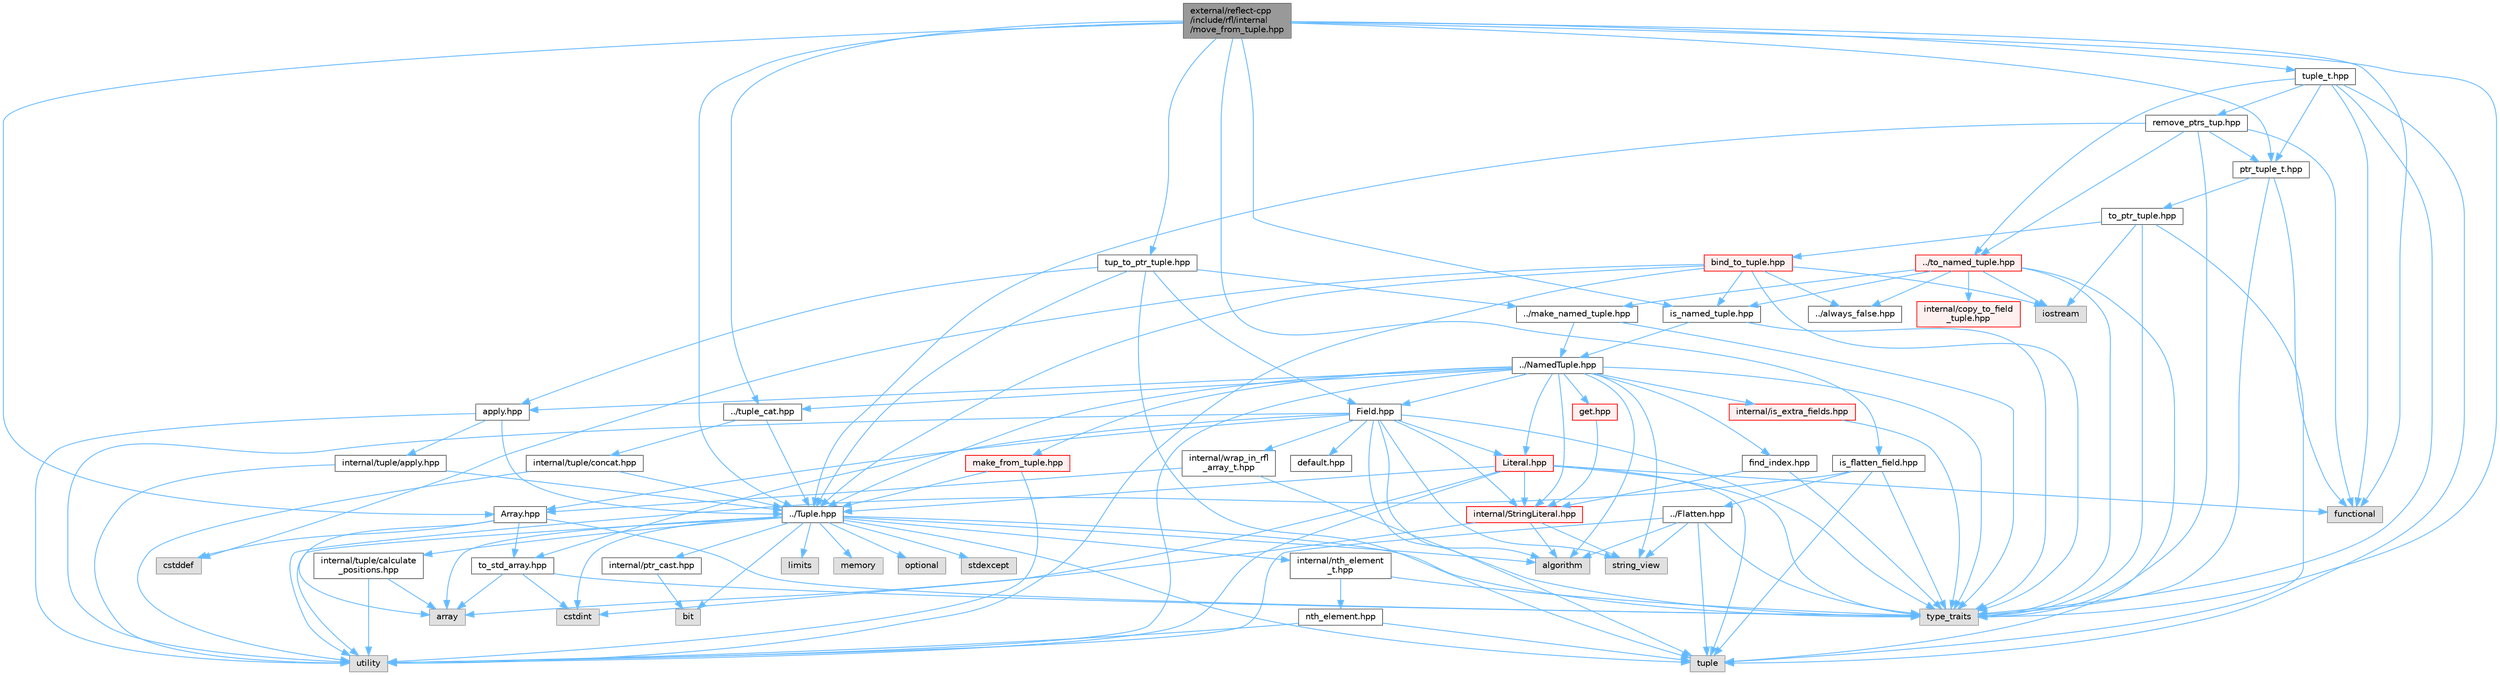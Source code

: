 digraph "external/reflect-cpp/include/rfl/internal/move_from_tuple.hpp"
{
 // LATEX_PDF_SIZE
  bgcolor="transparent";
  edge [fontname=Helvetica,fontsize=10,labelfontname=Helvetica,labelfontsize=10];
  node [fontname=Helvetica,fontsize=10,shape=box,height=0.2,width=0.4];
  Node1 [id="Node000001",label="external/reflect-cpp\l/include/rfl/internal\l/move_from_tuple.hpp",height=0.2,width=0.4,color="gray40", fillcolor="grey60", style="filled", fontcolor="black",tooltip=" "];
  Node1 -> Node2 [id="edge1_Node000001_Node000002",color="steelblue1",style="solid",tooltip=" "];
  Node2 [id="Node000002",label="functional",height=0.2,width=0.4,color="grey60", fillcolor="#E0E0E0", style="filled",tooltip=" "];
  Node1 -> Node3 [id="edge2_Node000001_Node000003",color="steelblue1",style="solid",tooltip=" "];
  Node3 [id="Node000003",label="type_traits",height=0.2,width=0.4,color="grey60", fillcolor="#E0E0E0", style="filled",tooltip=" "];
  Node1 -> Node4 [id="edge3_Node000001_Node000004",color="steelblue1",style="solid",tooltip=" "];
  Node4 [id="Node000004",label="../Tuple.hpp",height=0.2,width=0.4,color="grey40", fillcolor="white", style="filled",URL="$_tuple_8hpp.html",tooltip=" "];
  Node4 -> Node5 [id="edge4_Node000004_Node000005",color="steelblue1",style="solid",tooltip=" "];
  Node5 [id="Node000005",label="algorithm",height=0.2,width=0.4,color="grey60", fillcolor="#E0E0E0", style="filled",tooltip=" "];
  Node4 -> Node6 [id="edge5_Node000004_Node000006",color="steelblue1",style="solid",tooltip=" "];
  Node6 [id="Node000006",label="array",height=0.2,width=0.4,color="grey60", fillcolor="#E0E0E0", style="filled",tooltip=" "];
  Node4 -> Node7 [id="edge6_Node000004_Node000007",color="steelblue1",style="solid",tooltip=" "];
  Node7 [id="Node000007",label="bit",height=0.2,width=0.4,color="grey60", fillcolor="#E0E0E0", style="filled",tooltip=" "];
  Node4 -> Node8 [id="edge7_Node000004_Node000008",color="steelblue1",style="solid",tooltip=" "];
  Node8 [id="Node000008",label="cstdint",height=0.2,width=0.4,color="grey60", fillcolor="#E0E0E0", style="filled",tooltip=" "];
  Node4 -> Node9 [id="edge8_Node000004_Node000009",color="steelblue1",style="solid",tooltip=" "];
  Node9 [id="Node000009",label="limits",height=0.2,width=0.4,color="grey60", fillcolor="#E0E0E0", style="filled",tooltip=" "];
  Node4 -> Node10 [id="edge9_Node000004_Node000010",color="steelblue1",style="solid",tooltip=" "];
  Node10 [id="Node000010",label="memory",height=0.2,width=0.4,color="grey60", fillcolor="#E0E0E0", style="filled",tooltip=" "];
  Node4 -> Node11 [id="edge10_Node000004_Node000011",color="steelblue1",style="solid",tooltip=" "];
  Node11 [id="Node000011",label="optional",height=0.2,width=0.4,color="grey60", fillcolor="#E0E0E0", style="filled",tooltip=" "];
  Node4 -> Node12 [id="edge11_Node000004_Node000012",color="steelblue1",style="solid",tooltip=" "];
  Node12 [id="Node000012",label="stdexcept",height=0.2,width=0.4,color="grey60", fillcolor="#E0E0E0", style="filled",tooltip=" "];
  Node4 -> Node13 [id="edge12_Node000004_Node000013",color="steelblue1",style="solid",tooltip=" "];
  Node13 [id="Node000013",label="tuple",height=0.2,width=0.4,color="grey60", fillcolor="#E0E0E0", style="filled",tooltip=" "];
  Node4 -> Node3 [id="edge13_Node000004_Node000003",color="steelblue1",style="solid",tooltip=" "];
  Node4 -> Node14 [id="edge14_Node000004_Node000014",color="steelblue1",style="solid",tooltip=" "];
  Node14 [id="Node000014",label="utility",height=0.2,width=0.4,color="grey60", fillcolor="#E0E0E0", style="filled",tooltip=" "];
  Node4 -> Node15 [id="edge15_Node000004_Node000015",color="steelblue1",style="solid",tooltip=" "];
  Node15 [id="Node000015",label="internal/nth_element\l_t.hpp",height=0.2,width=0.4,color="grey40", fillcolor="white", style="filled",URL="$nth__element__t_8hpp.html",tooltip=" "];
  Node15 -> Node3 [id="edge16_Node000015_Node000003",color="steelblue1",style="solid",tooltip=" "];
  Node15 -> Node16 [id="edge17_Node000015_Node000016",color="steelblue1",style="solid",tooltip=" "];
  Node16 [id="Node000016",label="nth_element.hpp",height=0.2,width=0.4,color="grey40", fillcolor="white", style="filled",URL="$nth__element_8hpp.html",tooltip=" "];
  Node16 -> Node13 [id="edge18_Node000016_Node000013",color="steelblue1",style="solid",tooltip=" "];
  Node16 -> Node14 [id="edge19_Node000016_Node000014",color="steelblue1",style="solid",tooltip=" "];
  Node4 -> Node17 [id="edge20_Node000004_Node000017",color="steelblue1",style="solid",tooltip=" "];
  Node17 [id="Node000017",label="internal/ptr_cast.hpp",height=0.2,width=0.4,color="grey40", fillcolor="white", style="filled",URL="$ptr__cast_8hpp.html",tooltip=" "];
  Node17 -> Node7 [id="edge21_Node000017_Node000007",color="steelblue1",style="solid",tooltip=" "];
  Node4 -> Node18 [id="edge22_Node000004_Node000018",color="steelblue1",style="solid",tooltip=" "];
  Node18 [id="Node000018",label="internal/tuple/calculate\l_positions.hpp",height=0.2,width=0.4,color="grey40", fillcolor="white", style="filled",URL="$calculate__positions_8hpp.html",tooltip=" "];
  Node18 -> Node6 [id="edge23_Node000018_Node000006",color="steelblue1",style="solid",tooltip=" "];
  Node18 -> Node14 [id="edge24_Node000018_Node000014",color="steelblue1",style="solid",tooltip=" "];
  Node1 -> Node19 [id="edge25_Node000001_Node000019",color="steelblue1",style="solid",tooltip=" "];
  Node19 [id="Node000019",label="../tuple_cat.hpp",height=0.2,width=0.4,color="grey40", fillcolor="white", style="filled",URL="$tuple__cat_8hpp.html",tooltip=" "];
  Node19 -> Node4 [id="edge26_Node000019_Node000004",color="steelblue1",style="solid",tooltip=" "];
  Node19 -> Node20 [id="edge27_Node000019_Node000020",color="steelblue1",style="solid",tooltip=" "];
  Node20 [id="Node000020",label="internal/tuple/concat.hpp",height=0.2,width=0.4,color="grey40", fillcolor="white", style="filled",URL="$concat_8hpp.html",tooltip=" "];
  Node20 -> Node14 [id="edge28_Node000020_Node000014",color="steelblue1",style="solid",tooltip=" "];
  Node20 -> Node4 [id="edge29_Node000020_Node000004",color="steelblue1",style="solid",tooltip=" "];
  Node1 -> Node21 [id="edge30_Node000001_Node000021",color="steelblue1",style="solid",tooltip=" "];
  Node21 [id="Node000021",label="Array.hpp",height=0.2,width=0.4,color="grey40", fillcolor="white", style="filled",URL="$_array_8hpp.html",tooltip=" "];
  Node21 -> Node6 [id="edge31_Node000021_Node000006",color="steelblue1",style="solid",tooltip=" "];
  Node21 -> Node22 [id="edge32_Node000021_Node000022",color="steelblue1",style="solid",tooltip=" "];
  Node22 [id="Node000022",label="cstddef",height=0.2,width=0.4,color="grey60", fillcolor="#E0E0E0", style="filled",tooltip=" "];
  Node21 -> Node3 [id="edge33_Node000021_Node000003",color="steelblue1",style="solid",tooltip=" "];
  Node21 -> Node23 [id="edge34_Node000021_Node000023",color="steelblue1",style="solid",tooltip=" "];
  Node23 [id="Node000023",label="to_std_array.hpp",height=0.2,width=0.4,color="grey40", fillcolor="white", style="filled",URL="$to__std__array_8hpp.html",tooltip=" "];
  Node23 -> Node6 [id="edge35_Node000023_Node000006",color="steelblue1",style="solid",tooltip=" "];
  Node23 -> Node8 [id="edge36_Node000023_Node000008",color="steelblue1",style="solid",tooltip=" "];
  Node23 -> Node3 [id="edge37_Node000023_Node000003",color="steelblue1",style="solid",tooltip=" "];
  Node1 -> Node24 [id="edge38_Node000001_Node000024",color="steelblue1",style="solid",tooltip=" "];
  Node24 [id="Node000024",label="is_flatten_field.hpp",height=0.2,width=0.4,color="grey40", fillcolor="white", style="filled",URL="$is__flatten__field_8hpp.html",tooltip=" "];
  Node24 -> Node13 [id="edge39_Node000024_Node000013",color="steelblue1",style="solid",tooltip=" "];
  Node24 -> Node3 [id="edge40_Node000024_Node000003",color="steelblue1",style="solid",tooltip=" "];
  Node24 -> Node14 [id="edge41_Node000024_Node000014",color="steelblue1",style="solid",tooltip=" "];
  Node24 -> Node25 [id="edge42_Node000024_Node000025",color="steelblue1",style="solid",tooltip=" "];
  Node25 [id="Node000025",label="../Flatten.hpp",height=0.2,width=0.4,color="grey40", fillcolor="white", style="filled",URL="$_flatten_8hpp.html",tooltip=" "];
  Node25 -> Node5 [id="edge43_Node000025_Node000005",color="steelblue1",style="solid",tooltip=" "];
  Node25 -> Node26 [id="edge44_Node000025_Node000026",color="steelblue1",style="solid",tooltip=" "];
  Node26 [id="Node000026",label="string_view",height=0.2,width=0.4,color="grey60", fillcolor="#E0E0E0", style="filled",tooltip=" "];
  Node25 -> Node13 [id="edge45_Node000025_Node000013",color="steelblue1",style="solid",tooltip=" "];
  Node25 -> Node3 [id="edge46_Node000025_Node000003",color="steelblue1",style="solid",tooltip=" "];
  Node25 -> Node14 [id="edge47_Node000025_Node000014",color="steelblue1",style="solid",tooltip=" "];
  Node1 -> Node27 [id="edge48_Node000001_Node000027",color="steelblue1",style="solid",tooltip=" "];
  Node27 [id="Node000027",label="is_named_tuple.hpp",height=0.2,width=0.4,color="grey40", fillcolor="white", style="filled",URL="$is__named__tuple_8hpp.html",tooltip=" "];
  Node27 -> Node3 [id="edge49_Node000027_Node000003",color="steelblue1",style="solid",tooltip=" "];
  Node27 -> Node28 [id="edge50_Node000027_Node000028",color="steelblue1",style="solid",tooltip=" "];
  Node28 [id="Node000028",label="../NamedTuple.hpp",height=0.2,width=0.4,color="grey40", fillcolor="white", style="filled",URL="$_named_tuple_8hpp.html",tooltip=" "];
  Node28 -> Node5 [id="edge51_Node000028_Node000005",color="steelblue1",style="solid",tooltip=" "];
  Node28 -> Node26 [id="edge52_Node000028_Node000026",color="steelblue1",style="solid",tooltip=" "];
  Node28 -> Node3 [id="edge53_Node000028_Node000003",color="steelblue1",style="solid",tooltip=" "];
  Node28 -> Node14 [id="edge54_Node000028_Node000014",color="steelblue1",style="solid",tooltip=" "];
  Node28 -> Node29 [id="edge55_Node000028_Node000029",color="steelblue1",style="solid",tooltip=" "];
  Node29 [id="Node000029",label="Field.hpp",height=0.2,width=0.4,color="grey40", fillcolor="white", style="filled",URL="$_field_8hpp.html",tooltip=" "];
  Node29 -> Node5 [id="edge56_Node000029_Node000005",color="steelblue1",style="solid",tooltip=" "];
  Node29 -> Node26 [id="edge57_Node000029_Node000026",color="steelblue1",style="solid",tooltip=" "];
  Node29 -> Node13 [id="edge58_Node000029_Node000013",color="steelblue1",style="solid",tooltip=" "];
  Node29 -> Node3 [id="edge59_Node000029_Node000003",color="steelblue1",style="solid",tooltip=" "];
  Node29 -> Node14 [id="edge60_Node000029_Node000014",color="steelblue1",style="solid",tooltip=" "];
  Node29 -> Node30 [id="edge61_Node000029_Node000030",color="steelblue1",style="solid",tooltip=" "];
  Node30 [id="Node000030",label="Literal.hpp",height=0.2,width=0.4,color="red", fillcolor="#FFF0F0", style="filled",URL="$_literal_8hpp.html",tooltip=" "];
  Node30 -> Node8 [id="edge62_Node000030_Node000008",color="steelblue1",style="solid",tooltip=" "];
  Node30 -> Node2 [id="edge63_Node000030_Node000002",color="steelblue1",style="solid",tooltip=" "];
  Node30 -> Node13 [id="edge64_Node000030_Node000013",color="steelblue1",style="solid",tooltip=" "];
  Node30 -> Node3 [id="edge65_Node000030_Node000003",color="steelblue1",style="solid",tooltip=" "];
  Node30 -> Node14 [id="edge66_Node000030_Node000014",color="steelblue1",style="solid",tooltip=" "];
  Node30 -> Node4 [id="edge67_Node000030_Node000004",color="steelblue1",style="solid",tooltip=" "];
  Node30 -> Node37 [id="edge68_Node000030_Node000037",color="steelblue1",style="solid",tooltip=" "];
  Node37 [id="Node000037",label="internal/StringLiteral.hpp",height=0.2,width=0.4,color="red", fillcolor="#FFF0F0", style="filled",URL="$_string_literal_8hpp.html",tooltip=" "];
  Node37 -> Node5 [id="edge69_Node000037_Node000005",color="steelblue1",style="solid",tooltip=" "];
  Node37 -> Node6 [id="edge70_Node000037_Node000006",color="steelblue1",style="solid",tooltip=" "];
  Node37 -> Node26 [id="edge71_Node000037_Node000026",color="steelblue1",style="solid",tooltip=" "];
  Node29 -> Node39 [id="edge72_Node000029_Node000039",color="steelblue1",style="solid",tooltip=" "];
  Node39 [id="Node000039",label="default.hpp",height=0.2,width=0.4,color="grey40", fillcolor="white", style="filled",URL="$default_8hpp.html",tooltip=" "];
  Node29 -> Node21 [id="edge73_Node000029_Node000021",color="steelblue1",style="solid",tooltip=" "];
  Node29 -> Node37 [id="edge74_Node000029_Node000037",color="steelblue1",style="solid",tooltip=" "];
  Node29 -> Node23 [id="edge75_Node000029_Node000023",color="steelblue1",style="solid",tooltip=" "];
  Node29 -> Node40 [id="edge76_Node000029_Node000040",color="steelblue1",style="solid",tooltip=" "];
  Node40 [id="Node000040",label="internal/wrap_in_rfl\l_array_t.hpp",height=0.2,width=0.4,color="grey40", fillcolor="white", style="filled",URL="$wrap__in__rfl__array__t_8hpp.html",tooltip=" "];
  Node40 -> Node3 [id="edge77_Node000040_Node000003",color="steelblue1",style="solid",tooltip=" "];
  Node40 -> Node21 [id="edge78_Node000040_Node000021",color="steelblue1",style="solid",tooltip=" "];
  Node28 -> Node30 [id="edge79_Node000028_Node000030",color="steelblue1",style="solid",tooltip=" "];
  Node28 -> Node4 [id="edge80_Node000028_Node000004",color="steelblue1",style="solid",tooltip=" "];
  Node28 -> Node41 [id="edge81_Node000028_Node000041",color="steelblue1",style="solid",tooltip=" "];
  Node41 [id="Node000041",label="apply.hpp",height=0.2,width=0.4,color="grey40", fillcolor="white", style="filled",URL="$apply_8hpp.html",tooltip=" "];
  Node41 -> Node14 [id="edge82_Node000041_Node000014",color="steelblue1",style="solid",tooltip=" "];
  Node41 -> Node4 [id="edge83_Node000041_Node000004",color="steelblue1",style="solid",tooltip=" "];
  Node41 -> Node42 [id="edge84_Node000041_Node000042",color="steelblue1",style="solid",tooltip=" "];
  Node42 [id="Node000042",label="internal/tuple/apply.hpp",height=0.2,width=0.4,color="grey40", fillcolor="white", style="filled",URL="$internal_2tuple_2apply_8hpp.html",tooltip=" "];
  Node42 -> Node14 [id="edge85_Node000042_Node000014",color="steelblue1",style="solid",tooltip=" "];
  Node42 -> Node4 [id="edge86_Node000042_Node000004",color="steelblue1",style="solid",tooltip=" "];
  Node28 -> Node43 [id="edge87_Node000028_Node000043",color="steelblue1",style="solid",tooltip=" "];
  Node43 [id="Node000043",label="get.hpp",height=0.2,width=0.4,color="red", fillcolor="#FFF0F0", style="filled",URL="$get_8hpp.html",tooltip=" "];
  Node43 -> Node37 [id="edge88_Node000043_Node000037",color="steelblue1",style="solid",tooltip=" "];
  Node28 -> Node37 [id="edge89_Node000028_Node000037",color="steelblue1",style="solid",tooltip=" "];
  Node28 -> Node46 [id="edge90_Node000028_Node000046",color="steelblue1",style="solid",tooltip=" "];
  Node46 [id="Node000046",label="find_index.hpp",height=0.2,width=0.4,color="grey40", fillcolor="white", style="filled",URL="$find__index_8hpp.html",tooltip=" "];
  Node46 -> Node3 [id="edge91_Node000046_Node000003",color="steelblue1",style="solid",tooltip=" "];
  Node46 -> Node37 [id="edge92_Node000046_Node000037",color="steelblue1",style="solid",tooltip=" "];
  Node28 -> Node47 [id="edge93_Node000028_Node000047",color="steelblue1",style="solid",tooltip=" "];
  Node47 [id="Node000047",label="internal/is_extra_fields.hpp",height=0.2,width=0.4,color="red", fillcolor="#FFF0F0", style="filled",URL="$is__extra__fields_8hpp.html",tooltip=" "];
  Node47 -> Node3 [id="edge94_Node000047_Node000003",color="steelblue1",style="solid",tooltip=" "];
  Node28 -> Node50 [id="edge95_Node000028_Node000050",color="steelblue1",style="solid",tooltip=" "];
  Node50 [id="Node000050",label="make_from_tuple.hpp",height=0.2,width=0.4,color="red", fillcolor="#FFF0F0", style="filled",URL="$make__from__tuple_8hpp.html",tooltip=" "];
  Node50 -> Node14 [id="edge96_Node000050_Node000014",color="steelblue1",style="solid",tooltip=" "];
  Node50 -> Node4 [id="edge97_Node000050_Node000004",color="steelblue1",style="solid",tooltip=" "];
  Node28 -> Node19 [id="edge98_Node000028_Node000019",color="steelblue1",style="solid",tooltip=" "];
  Node1 -> Node52 [id="edge99_Node000001_Node000052",color="steelblue1",style="solid",tooltip=" "];
  Node52 [id="Node000052",label="ptr_tuple_t.hpp",height=0.2,width=0.4,color="grey40", fillcolor="white", style="filled",URL="$ptr__tuple__t_8hpp.html",tooltip=" "];
  Node52 -> Node2 [id="edge100_Node000052_Node000002",color="steelblue1",style="solid",tooltip=" "];
  Node52 -> Node3 [id="edge101_Node000052_Node000003",color="steelblue1",style="solid",tooltip=" "];
  Node52 -> Node53 [id="edge102_Node000052_Node000053",color="steelblue1",style="solid",tooltip=" "];
  Node53 [id="Node000053",label="to_ptr_tuple.hpp",height=0.2,width=0.4,color="grey40", fillcolor="white", style="filled",URL="$to__ptr__tuple_8hpp.html",tooltip=" "];
  Node53 -> Node35 [id="edge103_Node000053_Node000035",color="steelblue1",style="solid",tooltip=" "];
  Node35 [id="Node000035",label="iostream",height=0.2,width=0.4,color="grey60", fillcolor="#E0E0E0", style="filled",tooltip=" "];
  Node53 -> Node13 [id="edge104_Node000053_Node000013",color="steelblue1",style="solid",tooltip=" "];
  Node53 -> Node3 [id="edge105_Node000053_Node000003",color="steelblue1",style="solid",tooltip=" "];
  Node53 -> Node54 [id="edge106_Node000053_Node000054",color="steelblue1",style="solid",tooltip=" "];
  Node54 [id="Node000054",label="bind_to_tuple.hpp",height=0.2,width=0.4,color="red", fillcolor="#FFF0F0", style="filled",URL="$bind__to__tuple_8hpp.html",tooltip=" "];
  Node54 -> Node22 [id="edge107_Node000054_Node000022",color="steelblue1",style="solid",tooltip=" "];
  Node54 -> Node35 [id="edge108_Node000054_Node000035",color="steelblue1",style="solid",tooltip=" "];
  Node54 -> Node3 [id="edge109_Node000054_Node000003",color="steelblue1",style="solid",tooltip=" "];
  Node54 -> Node14 [id="edge110_Node000054_Node000014",color="steelblue1",style="solid",tooltip=" "];
  Node54 -> Node4 [id="edge111_Node000054_Node000004",color="steelblue1",style="solid",tooltip=" "];
  Node54 -> Node56 [id="edge112_Node000054_Node000056",color="steelblue1",style="solid",tooltip=" "];
  Node56 [id="Node000056",label="../always_false.hpp",height=0.2,width=0.4,color="grey40", fillcolor="white", style="filled",URL="$always__false_8hpp.html",tooltip=" "];
  Node54 -> Node27 [id="edge113_Node000054_Node000027",color="steelblue1",style="solid",tooltip=" "];
  Node1 -> Node58 [id="edge114_Node000001_Node000058",color="steelblue1",style="solid",tooltip=" "];
  Node58 [id="Node000058",label="tup_to_ptr_tuple.hpp",height=0.2,width=0.4,color="grey40", fillcolor="white", style="filled",URL="$tup__to__ptr__tuple_8hpp.html",tooltip=" "];
  Node58 -> Node13 [id="edge115_Node000058_Node000013",color="steelblue1",style="solid",tooltip=" "];
  Node58 -> Node29 [id="edge116_Node000058_Node000029",color="steelblue1",style="solid",tooltip=" "];
  Node58 -> Node4 [id="edge117_Node000058_Node000004",color="steelblue1",style="solid",tooltip=" "];
  Node58 -> Node41 [id="edge118_Node000058_Node000041",color="steelblue1",style="solid",tooltip=" "];
  Node58 -> Node59 [id="edge119_Node000058_Node000059",color="steelblue1",style="solid",tooltip=" "];
  Node59 [id="Node000059",label="../make_named_tuple.hpp",height=0.2,width=0.4,color="grey40", fillcolor="white", style="filled",URL="$make__named__tuple_8hpp.html",tooltip=" "];
  Node59 -> Node3 [id="edge120_Node000059_Node000003",color="steelblue1",style="solid",tooltip=" "];
  Node59 -> Node28 [id="edge121_Node000059_Node000028",color="steelblue1",style="solid",tooltip=" "];
  Node1 -> Node60 [id="edge122_Node000001_Node000060",color="steelblue1",style="solid",tooltip=" "];
  Node60 [id="Node000060",label="tuple_t.hpp",height=0.2,width=0.4,color="grey40", fillcolor="white", style="filled",URL="$tuple__t_8hpp.html",tooltip=" "];
  Node60 -> Node2 [id="edge123_Node000060_Node000002",color="steelblue1",style="solid",tooltip=" "];
  Node60 -> Node13 [id="edge124_Node000060_Node000013",color="steelblue1",style="solid",tooltip=" "];
  Node60 -> Node3 [id="edge125_Node000060_Node000003",color="steelblue1",style="solid",tooltip=" "];
  Node60 -> Node52 [id="edge126_Node000060_Node000052",color="steelblue1",style="solid",tooltip=" "];
  Node60 -> Node61 [id="edge127_Node000060_Node000061",color="steelblue1",style="solid",tooltip=" "];
  Node61 [id="Node000061",label="remove_ptrs_tup.hpp",height=0.2,width=0.4,color="grey40", fillcolor="white", style="filled",URL="$remove__ptrs__tup_8hpp.html",tooltip=" "];
  Node61 -> Node2 [id="edge128_Node000061_Node000002",color="steelblue1",style="solid",tooltip=" "];
  Node61 -> Node3 [id="edge129_Node000061_Node000003",color="steelblue1",style="solid",tooltip=" "];
  Node61 -> Node4 [id="edge130_Node000061_Node000004",color="steelblue1",style="solid",tooltip=" "];
  Node61 -> Node62 [id="edge131_Node000061_Node000062",color="steelblue1",style="solid",tooltip=" "];
  Node62 [id="Node000062",label="../to_named_tuple.hpp",height=0.2,width=0.4,color="red", fillcolor="#FFF0F0", style="filled",URL="$to__named__tuple_8hpp.html",tooltip=" "];
  Node62 -> Node35 [id="edge132_Node000062_Node000035",color="steelblue1",style="solid",tooltip=" "];
  Node62 -> Node13 [id="edge133_Node000062_Node000013",color="steelblue1",style="solid",tooltip=" "];
  Node62 -> Node3 [id="edge134_Node000062_Node000003",color="steelblue1",style="solid",tooltip=" "];
  Node62 -> Node56 [id="edge135_Node000062_Node000056",color="steelblue1",style="solid",tooltip=" "];
  Node62 -> Node63 [id="edge136_Node000062_Node000063",color="steelblue1",style="solid",tooltip=" "];
  Node63 [id="Node000063",label="internal/copy_to_field\l_tuple.hpp",height=0.2,width=0.4,color="red", fillcolor="#FFF0F0", style="filled",URL="$copy__to__field__tuple_8hpp.html",tooltip=" "];
  Node62 -> Node27 [id="edge137_Node000062_Node000027",color="steelblue1",style="solid",tooltip=" "];
  Node62 -> Node59 [id="edge138_Node000062_Node000059",color="steelblue1",style="solid",tooltip=" "];
  Node61 -> Node52 [id="edge139_Node000061_Node000052",color="steelblue1",style="solid",tooltip=" "];
  Node60 -> Node62 [id="edge140_Node000060_Node000062",color="steelblue1",style="solid",tooltip=" "];
}
